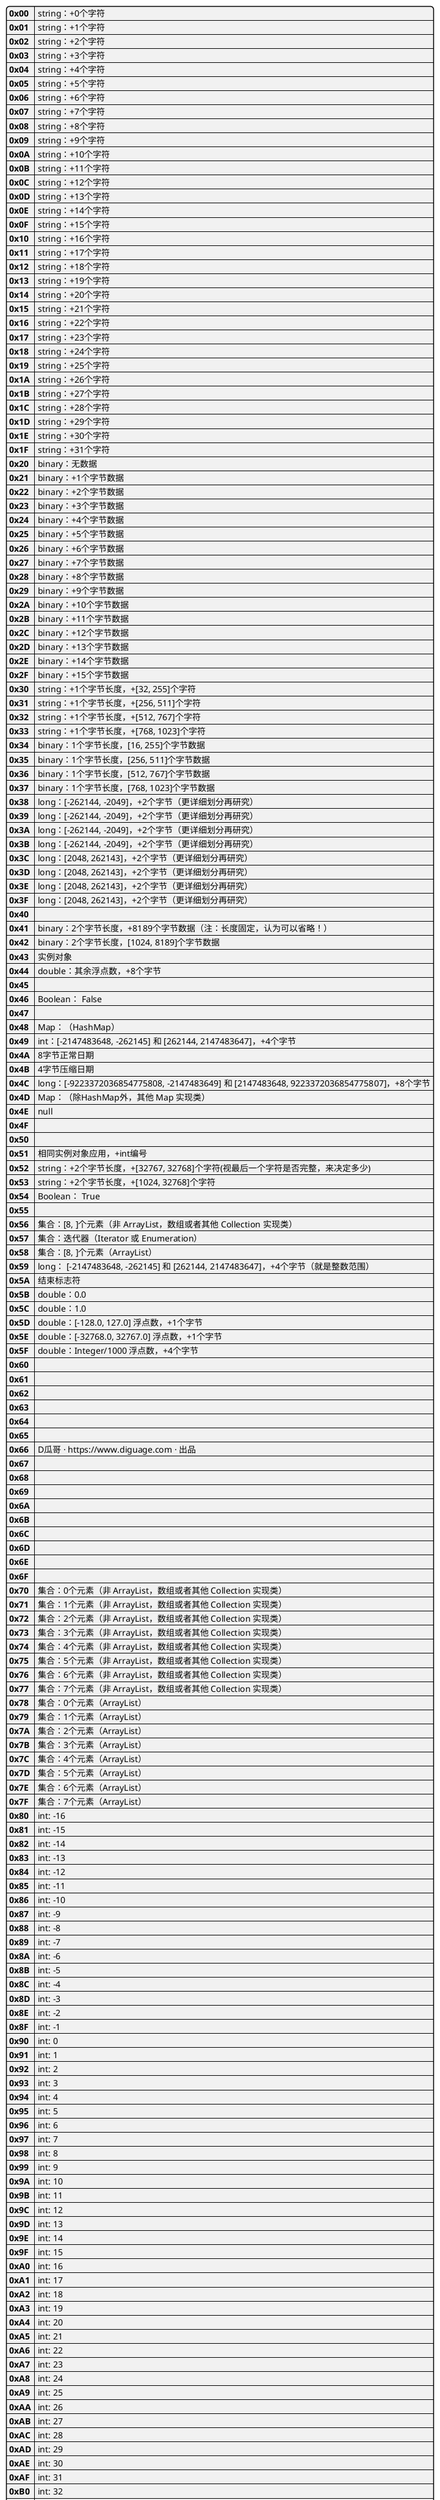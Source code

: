 @startjson
{
  "0x00": "string：+0个字符",
  "0x01": "string：+1个字符",
  "0x02": "string：+2个字符",
  "0x03": "string：+3个字符",
  "0x04": "string：+4个字符",
  "0x05": "string：+5个字符",
  "0x06": "string：+6个字符",
  "0x07": "string：+7个字符",
  "0x08": "string：+8个字符",
  "0x09": "string：+9个字符",
  "0x0A": "string：+10个字符",
  "0x0B": "string：+11个字符",
  "0x0C": "string：+12个字符",
  "0x0D": "string：+13个字符",
  "0x0E": "string：+14个字符",
  "0x0F": "string：+15个字符",
  "0x10": "string：+16个字符",
  "0x11": "string：+17个字符",
  "0x12": "string：+18个字符",
  "0x13": "string：+19个字符",
  "0x14": "string：+20个字符",
  "0x15": "string：+21个字符",
  "0x16": "string：+22个字符",
  "0x17": "string：+23个字符",
  "0x18": "string：+24个字符",
  "0x19": "string：+25个字符",
  "0x1A": "string：+26个字符",
  "0x1B": "string：+27个字符",
  "0x1C": "string：+28个字符",
  "0x1D": "string：+29个字符",
  "0x1E": "string：+30个字符",
  "0x1F": "string：+31个字符",
  "0x20": "binary：无数据",
  "0x21": "binary：+1个字节数据",
  "0x22": "binary：+2个字节数据",
  "0x23": "binary：+3个字节数据",
  "0x24": "binary：+4个字节数据",
  "0x25": "binary：+5个字节数据",
  "0x26": "binary：+6个字节数据",
  "0x27": "binary：+7个字节数据",
  "0x28": "binary：+8个字节数据",
  "0x29": "binary：+9个字节数据",
  "0x2A": "binary：+10个字节数据",
  "0x2B": "binary：+11个字节数据",
  "0x2C": "binary：+12个字节数据",
  "0x2D": "binary：+13个字节数据",
  "0x2E": "binary：+14个字节数据",
  "0x2F": "binary：+15个字节数据",
  "0x30": "string：+1个字节长度，+[32, 255]个字符",
  "0x31": "string：+1个字节长度，+[256, 511]个字符",
  "0x32": "string：+1个字节长度，+[512, 767]个字符",
  "0x33": "string：+1个字节长度，+[768, 1023]个字符",
  "0x34": "binary：1个字节长度，[16, 255]个字节数据",
  "0x35": "binary：1个字节长度，[256, 511]个字节数据",
  "0x36": "binary：1个字节长度，[512, 767]个字节数据",
  "0x37": "binary：1个字节长度，[768, 1023]个字节数据",
  "0x38": "long：[-262144, -2049]，+2个字节（更详细划分再研究）",
  "0x39": "long：[-262144, -2049]，+2个字节（更详细划分再研究）",
  "0x3A": "long：[-262144, -2049]，+2个字节（更详细划分再研究）",
  "0x3B": "long：[-262144, -2049]，+2个字节（更详细划分再研究）",
  "0x3C": "long：[2048, 262143]，+2个字节（更详细划分再研究）",
  "0x3D": "long：[2048, 262143]，+2个字节（更详细划分再研究）",
  "0x3E": "long：[2048, 262143]，+2个字节（更详细划分再研究）",
  "0x3F": "long：[2048, 262143]，+2个字节（更详细划分再研究）",
  "0x40": "",
  "0x41": "binary：2个字节长度，+8189个字节数据（注：长度固定，认为可以省略！）",
  "0x42": "binary：2个字节长度，[1024, 8189]个字节数据",
  "0x43": "实例对象",
  "0x44": "double：其余浮点数，+8个字节",
  "0x45": "",
  "0x46": "Boolean： False",
  "0x47": "",
  "0x48": "Map：（HashMap）",
  "0x49": "int：[-2147483648, -262145] 和 [262144, 2147483647]，+4个字节",
  "0x4A": "8字节正常日期",
  "0x4B": "4字节压缩日期",
  "0x4C": "long：[-9223372036854775808, -2147483649] 和 [2147483648, 9223372036854775807]，+8个字节",
  "0x4D": "Map：（除HashMap外，其他 Map 实现类）",
  "0x4E": "null",
  "0x4F": "",
  "0x50": "",
  "0x51": "相同实例对象应用，+int编号",
  "0x52": "string：+2个字节长度，+[32767, 32768]个字符(视最后一个字符是否完整，来决定多少)",
  "0x53": "string：+2个字节长度，+[1024, 32768]个字符",
  "0x54": "Boolean： True",
  "0x55": "",
  "0x56": "集合：[8, ]个元素（非 ArrayList，数组或者其他 Collection 实现类）",
  "0x57": "集合：迭代器（Iterator 或 Enumeration）",
  "0x58": "集合：[8, ]个元素（ArrayList）",
  "0x59": "long： [-2147483648, -262145] 和 [262144, 2147483647]，+4个字节（就是整数范围）",
  "0x5A": "结束标志符",
  "0x5B": "double：0.0",
  "0x5C": "double：1.0",
  "0x5D": "double：[-128.0, 127.0] 浮点数，+1个字节",
  "0x5E": "double：[-32768.0, 32767.0] 浮点数，+1个字节",
  "0x5F": "double：Integer/1000 浮点数，+4个字节",

  "0x60": "",
  "0x61": "",
  "0x62": "",
  "0x63": "",
  "0x64": "",
  "0x65": "",
  "0x66": "D瓜哥 · https://www.diguage.com · 出品",
  "0x67": "",
  "0x68": "",
  "0x69": "",
  "0x6A": "",
  "0x6B": "",
  "0x6C": "",
  "0x6D": "",
  "0x6E": "",
  "0x6F": "",

  "0x70": "集合：0个元素（非 ArrayList，数组或者其他 Collection 实现类）",
  "0x71": "集合：1个元素（非 ArrayList，数组或者其他 Collection 实现类）",
  "0x72": "集合：2个元素（非 ArrayList，数组或者其他 Collection 实现类）",
  "0x73": "集合：3个元素（非 ArrayList，数组或者其他 Collection 实现类）",
  "0x74": "集合：4个元素（非 ArrayList，数组或者其他 Collection 实现类）",
  "0x75": "集合：5个元素（非 ArrayList，数组或者其他 Collection 实现类）",
  "0x76": "集合：6个元素（非 ArrayList，数组或者其他 Collection 实现类）",
  "0x77": "集合：7个元素（非 ArrayList，数组或者其他 Collection 实现类）",
  "0x78": "集合：0个元素（ArrayList）",
  "0x79": "集合：1个元素（ArrayList）",
  "0x7A": "集合：2个元素（ArrayList）",
  "0x7B": "集合：3个元素（ArrayList）",
  "0x7C": "集合：4个元素（ArrayList）",
  "0x7D": "集合：5个元素（ArrayList）",
  "0x7E": "集合：6个元素（ArrayList）",
  "0x7F": "集合：7个元素（ArrayList）",
  "0x80": "int: -16",
  "0x81": "int: -15",
  "0x82": "int: -14",
  "0x83": "int: -13",
  "0x84": "int: -12",
  "0x85": "int: -11",
  "0x86": "int: -10",
  "0x87": "int: -9",
  "0x88": "int: -8",
  "0x89": "int: -7",
  "0x8A": "int: -6",
  "0x8B": "int: -5",
  "0x8C": "int: -4",
  "0x8D": "int: -3",
  "0x8E": "int: -2",
  "0x8F": "int: -1",
  "0x90": "int: 0",
  "0x91": "int: 1",
  "0x92": "int: 2",
  "0x93": "int: 3",
  "0x94": "int: 4",
  "0x95": "int: 5",
  "0x96": "int: 6",
  "0x97": "int: 7",
  "0x98": "int: 8",
  "0x99": "int: 9",
  "0x9A": "int: 10",
  "0x9B": "int: 11",
  "0x9C": "int: 12",
  "0x9D": "int: 13",
  "0x9E": "int: 14",
  "0x9F": "int: 15",
  "0xA0": "int: 16",
  "0xA1": "int: 17",
  "0xA2": "int: 18",
  "0xA3": "int: 19",
  "0xA4": "int: 20",
  "0xA5": "int: 21",
  "0xA6": "int: 22",
  "0xA7": "int: 23",
  "0xA8": "int: 24",
  "0xA9": "int: 25",
  "0xAA": "int: 26",
  "0xAB": "int: 27",
  "0xAC": "int: 28",
  "0xAD": "int: 29",
  "0xAE": "int: 30",
  "0xAF": "int: 31",
  "0xB0": "int: 32",
  "0xB1": "int: 33",
  "0xB2": "int: 34",
  "0xB3": "int: 35",
  "0xB4": "int: 36",
  "0xB5": "int: 37",
  "0xB6": "int: 38",
  "0xB7": "int: 39",
  "0xB8": "int: 40",
  "0xB9": "int: 41",
  "0xBA": "int: 42",
  "0xBB": "int: 43",
  "0xBC": "int: 44",
  "0xBD": "int: 45",
  "0xBE": "int: 46",
  "0xBF": "int: 47",
  "0xC0": "int: [-2048, -17]，+1个字节（更详细划分再研究）",
  "0xC1": "int: [-2048, -17]，+1个字节（更详细划分再研究）",
  "0xC2": "int: [-2048, -17]，+1个字节（更详细划分再研究）",
  "0xC3": "int: [-2048, -17]，+1个字节（更详细划分再研究）",
  "0xC4": "int: [-2048, -17]，+1个字节（更详细划分再研究）",
  "0xC5": "int: [-2048, -17]，+1个字节（更详细划分再研究）",
  "0xC6": "int: [-2048, -17]，+1个字节（更详细划分再研究）",
  "0xC7": "int: [-2048, -17]，+1个字节（更详细划分再研究）",
  "0xC8": "int: [48, 2047]，+1个字节（更详细划分再研究）",
  "0xC9": "int: [48, 2047]，+1个字节（更详细划分再研究）",
  "0xCA": "int: [48, 2047]，+1个字节（更详细划分再研究）",
  "0xCB": "int: [48, 2047]，+1个字节（更详细划分再研究）",
  "0xCC": "int: [48, 2047]，+1个字节（更详细划分再研究）",
  "0xCD": "int: [48, 2047]，+1个字节（更详细划分再研究）",
  "0xCE": "int: [48, 2047]，+1个字节（更详细划分再研究）",
  "0xCF": "int: [48, 2047]，+1个字节（更详细划分再研究）",
  "0xD0": "int: [-262144, -2049]，+2个字节（更详细划分再研究）",
  "0xD1": "int: [-262144, -2049]，+2个字节（更详细划分再研究）",
  "0xD2": "int: [-262144, -2049]，+2个字节（更详细划分再研究）",
  "0xD3": "int: [-262144, -2049]，+2个字节（更详细划分再研究）",
  "0xD4": "int: [2048, 262143]，+2个字节（更详细划分再研究）",
  "0xD5": "int: [2048, 262143]，+2个字节（更详细划分再研究）",
  "0xD6": "int: [2048, 262143]，+2个字节（更详细划分再研究）",
  "0xD7": "int: [2048, 262143]，+2个字节（更详细划分再研究）",
  "0xD8": "long: -8",
  "0xD9": "long: -7",
  "0xDA": "long: -6",
  "0xDB": "long: -5",
  "0xDC": "long: -4",
  "0xDD": "long: -3",
  "0xDE": "long: -2",
  "0xDF": "long: -1",
  "0xE0": "long: 0",
  "0xE1": "long: 1",
  "0xE2": "long: 2",
  "0xE3": "long: 3",
  "0xE4": "long: 4",
  "0xE5": "long: 5",
  "0xE6": "long: 6",
  "0xE7": "long: 7",
  "0xE8": "long: 8",
  "0xE9": "long: 9",
  "0xEA": "long: 10",
  "0xEB": "long: 11",
  "0xEC": "long: 12",
  "0xED": "long: 13",
  "0xEE": "long: 14",
  "0xEF": "long: 15",
  "0xF0": "long：[-2048, -9]，+1个字节（更详细划分再研究）",
  "0xF1": "long：[-2048, -9]，+1个字节（更详细划分再研究）",
  "0xF2": "long：[-2048, -9]，+1个字节（更详细划分再研究）",
  "0xF3": "long：[-2048, -9]，+1个字节（更详细划分再研究）",
  "0xF4": "long：[-2048, -9]，+1个字节（更详细划分再研究）",
  "0xF5": "long：[-2048, -9]，+1个字节（更详细划分再研究）",
  "0xF6": "long：[-2048, -9]，+1个字节（更详细划分再研究）",
  "0xF7": "long：[-2048, -9]，+1个字节（更详细划分再研究）",
  "0xF8": "long：[16, 2047]，+1个字节（更详细划分再研究）",
  "0xF9": "long：[16, 2047]，+1个字节（更详细划分再研究）",
  "0xFA": "long：[16, 2047]，+1个字节（更详细划分再研究）",
  "0xFB": "long：[16, 2047]，+1个字节（更详细划分再研究）",
  "0xFC": "long：[16, 2047]，+1个字节（更详细划分再研究）",
  "0xFD": "long：[16, 2047]，+1个字节（更详细划分再研究）",
  "0xFE": "long：[16, 2047]，+1个字节（更详细划分再研究）",
  "0xFF": "long：[16, 2047]，+1个字节（更详细划分再研究）"
}
@endjson